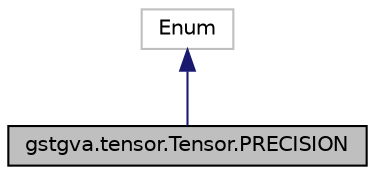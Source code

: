 digraph "gstgva.tensor.Tensor.PRECISION"
{
 // LATEX_PDF_SIZE
  edge [fontname="Helvetica",fontsize="10",labelfontname="Helvetica",labelfontsize="10"];
  node [fontname="Helvetica",fontsize="10",shape=record];
  Node2 [label="gstgva.tensor.Tensor.PRECISION",height=0.2,width=0.4,color="black", fillcolor="grey75", style="filled", fontcolor="black",tooltip="This enum describes model layer precision."];
  Node3 -> Node2 [dir="back",color="midnightblue",fontsize="10",style="solid",fontname="Helvetica"];
  Node3 [label="Enum",height=0.2,width=0.4,color="grey75", fillcolor="white", style="filled",tooltip=" "];
}
